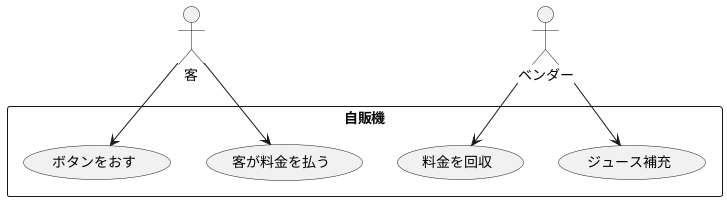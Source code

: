 @startuml a
actor 客 as a
actor ベンダー as b

rectangle 自販機 {
usecase ジュース補充 as d
usecase 料金を回収 as e
usecase 客が料金を払う as f
usecase ボタンをおす as g
}
a-->g
b-->d
b-->e
a-->f

@enduml